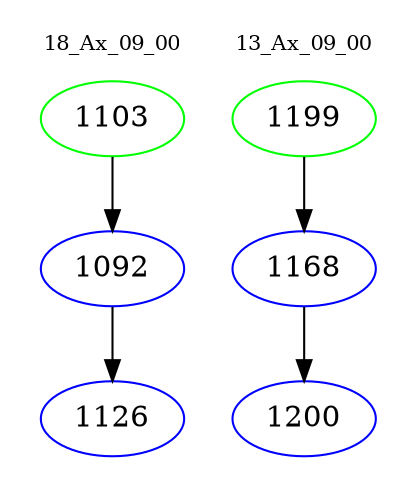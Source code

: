 digraph{
subgraph cluster_0 {
color = white
label = "18_Ax_09_00";
fontsize=10;
T0_1103 [label="1103", color="green"]
T0_1103 -> T0_1092 [color="black"]
T0_1092 [label="1092", color="blue"]
T0_1092 -> T0_1126 [color="black"]
T0_1126 [label="1126", color="blue"]
}
subgraph cluster_1 {
color = white
label = "13_Ax_09_00";
fontsize=10;
T1_1199 [label="1199", color="green"]
T1_1199 -> T1_1168 [color="black"]
T1_1168 [label="1168", color="blue"]
T1_1168 -> T1_1200 [color="black"]
T1_1200 [label="1200", color="blue"]
}
}
